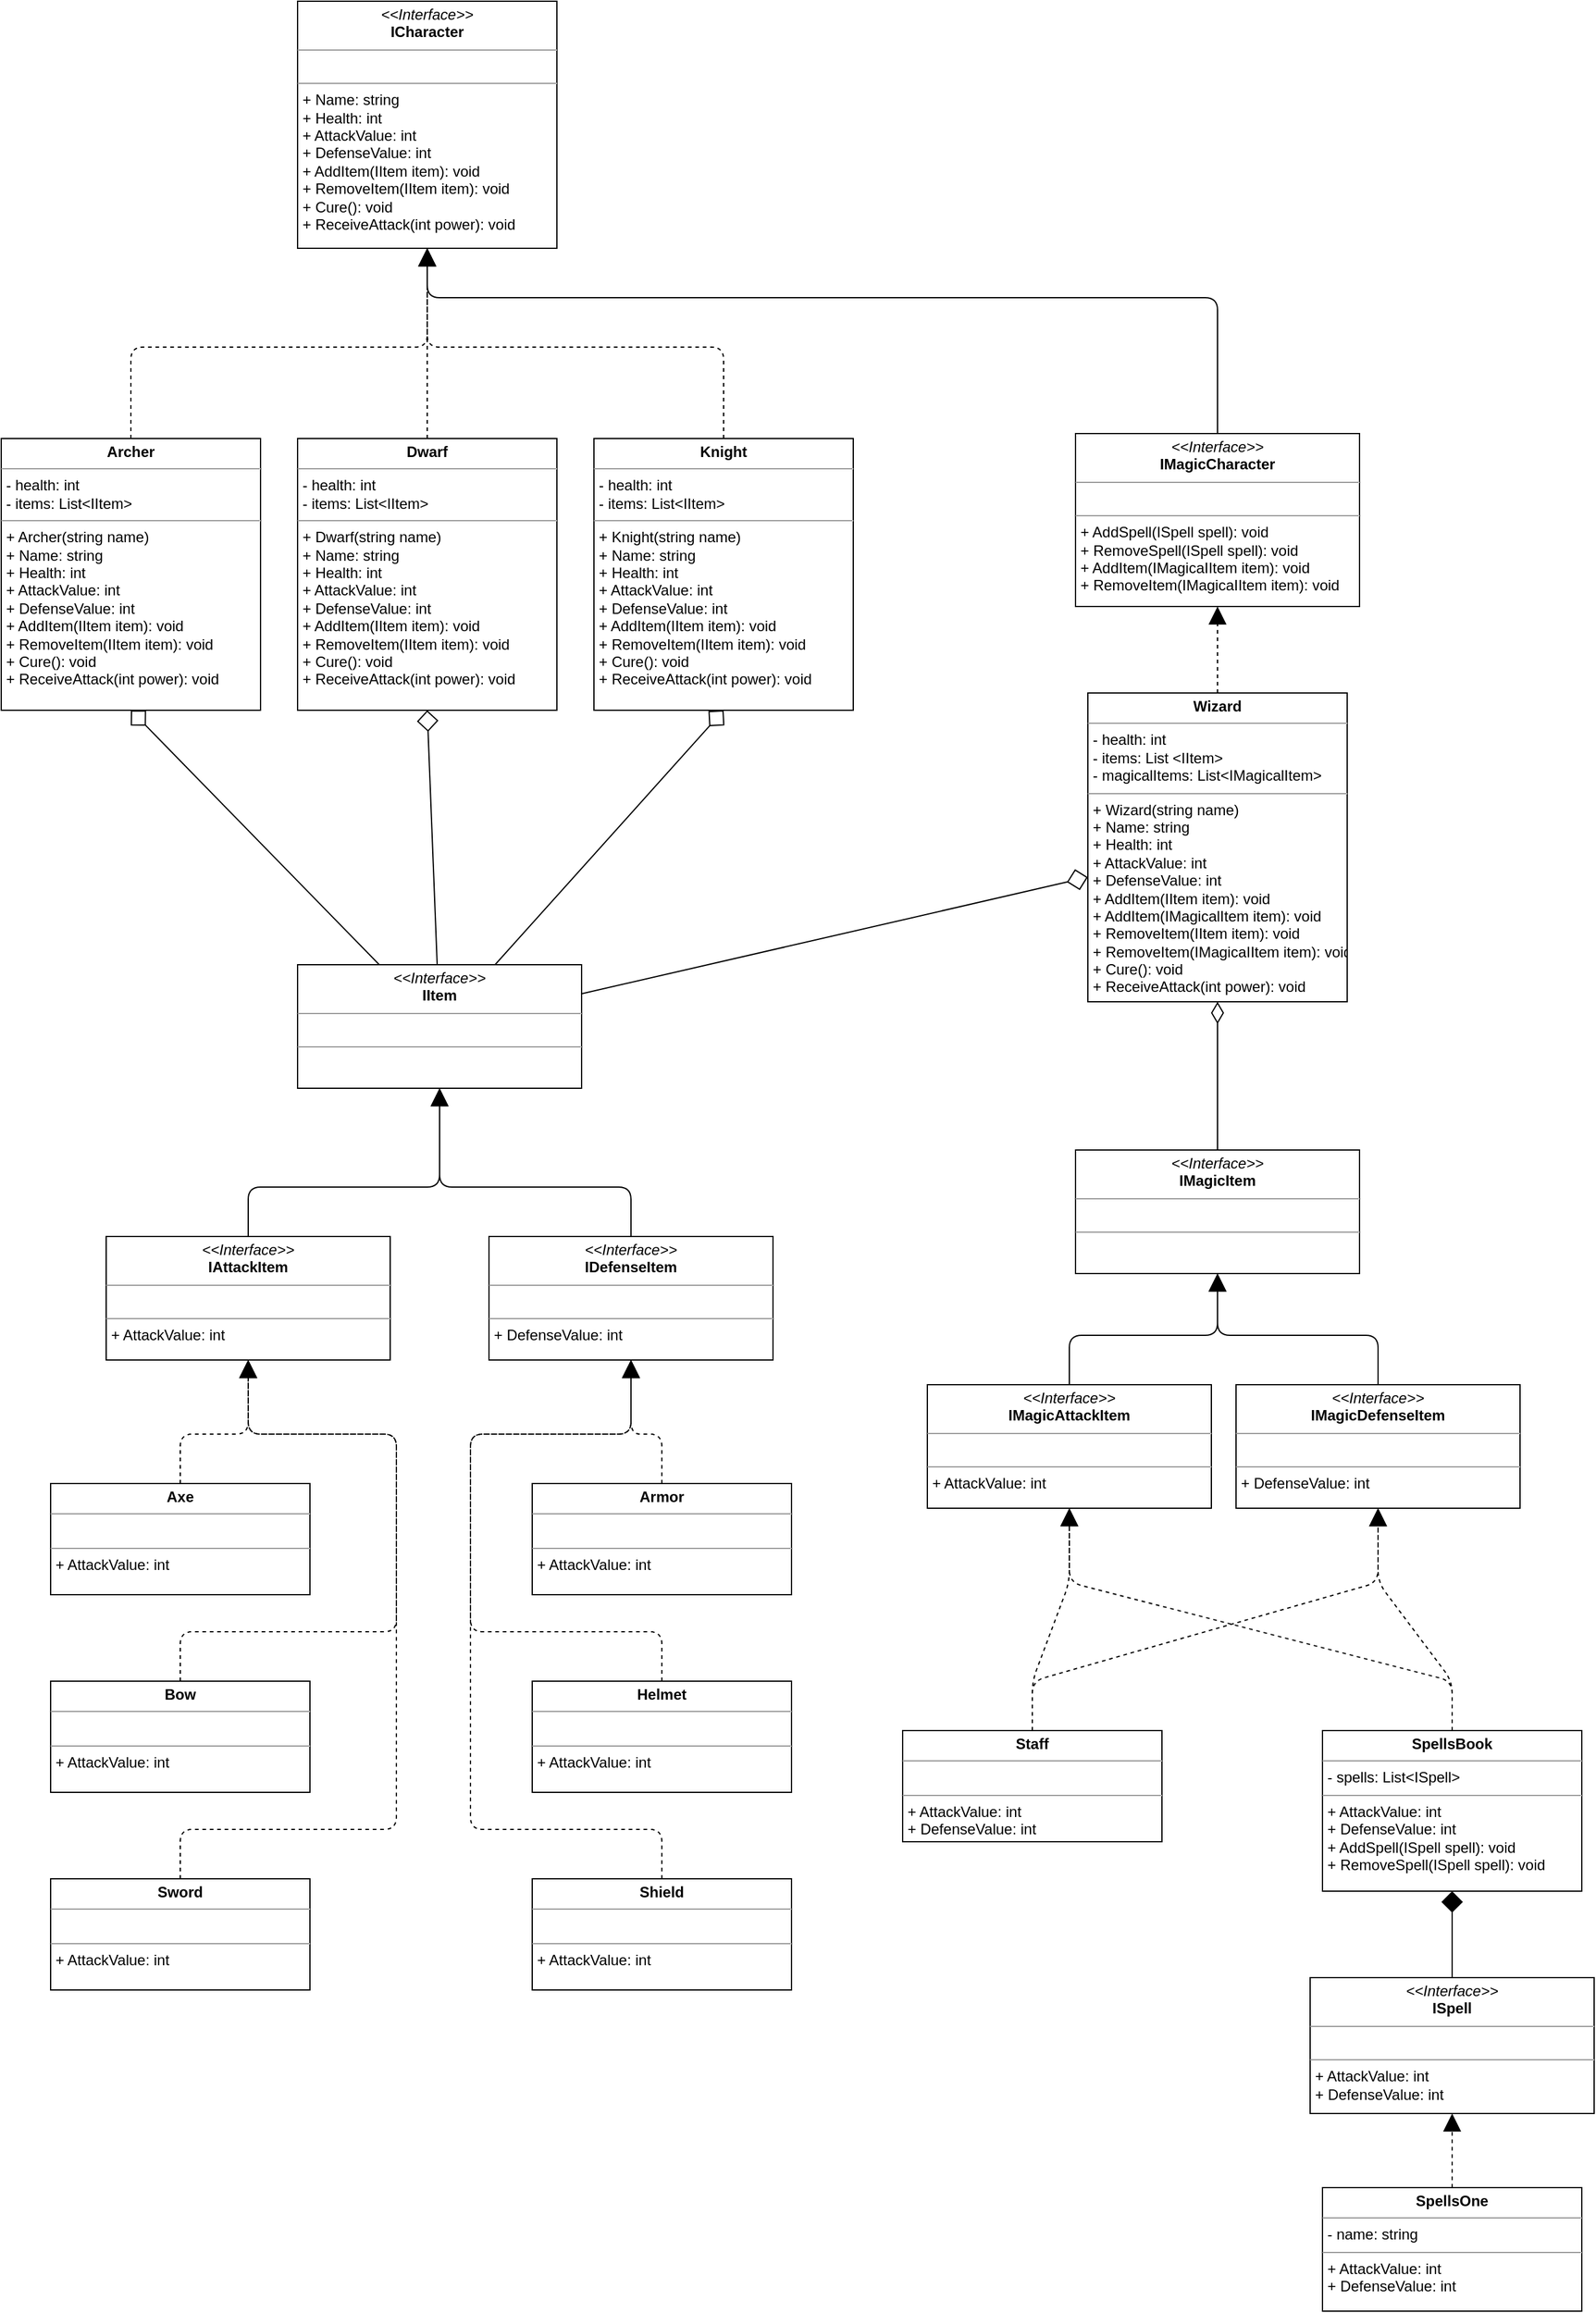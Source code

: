 <mxfile>
    <diagram id="2_VqGy_-CaPQc58na4sm" name="Page-1">
        <mxGraphModel dx="232" dy="1122" grid="1" gridSize="10" guides="1" tooltips="1" connect="1" arrows="1" fold="1" page="0" pageScale="1" pageWidth="827" pageHeight="1169" background="none" math="0" shadow="0">
            <root>
                <mxCell id="0"/>
                <mxCell id="1" parent="0"/>
                <mxCell id="26" value="&lt;p style=&quot;margin: 0px ; margin-top: 4px ; text-align: center&quot;&gt;&lt;i&gt;&amp;lt;&amp;lt;Interface&amp;gt;&amp;gt;&lt;/i&gt;&lt;br&gt;&lt;b&gt;ICharacter&lt;/b&gt;&lt;/p&gt;&lt;hr size=&quot;1&quot;&gt;&lt;p style=&quot;margin: 0px ; margin-left: 4px&quot;&gt;&lt;br&gt;&lt;/p&gt;&lt;hr size=&quot;1&quot;&gt;&lt;p style=&quot;margin: 0px 0px 0px 4px&quot;&gt;+ Name: string&lt;br&gt;+ Health: int&lt;/p&gt;&lt;p style=&quot;margin: 0px 0px 0px 4px&quot;&gt;+ AttackValue: int&lt;/p&gt;&lt;p style=&quot;margin: 0px 0px 0px 4px&quot;&gt;+ DefenseValue: int&lt;/p&gt;&lt;p style=&quot;margin: 0px 0px 0px 4px&quot;&gt;+ AddItem(IItem item): void&lt;/p&gt;&lt;p style=&quot;margin: 0px 0px 0px 4px&quot;&gt;+ RemoveItem(IItem item): void&lt;/p&gt;&lt;p style=&quot;margin: 0px 0px 0px 4px&quot;&gt;+ Cure(): void&lt;/p&gt;&lt;p style=&quot;margin: 0px 0px 0px 4px&quot;&gt;+ ReceiveAttack(int power): void&lt;/p&gt;&lt;div&gt;&lt;br&gt;&lt;/div&gt;" style="verticalAlign=top;align=left;overflow=fill;fontSize=12;fontFamily=Helvetica;html=1;" parent="1" vertex="1">
                    <mxGeometry x="880" y="-40" width="210" height="200" as="geometry"/>
                </mxCell>
                <mxCell id="50" style="edgeStyle=none;html=1;exitX=0.5;exitY=0;exitDx=0;exitDy=0;entryX=0.5;entryY=1;entryDx=0;entryDy=0;endArrow=block;endFill=1;endSize=12;dashed=1;" parent="1" source="28" target="26" edge="1">
                    <mxGeometry relative="1" as="geometry">
                        <Array as="points">
                            <mxPoint x="745" y="240"/>
                            <mxPoint x="985" y="240"/>
                        </Array>
                    </mxGeometry>
                </mxCell>
                <mxCell id="28" value="&lt;p style=&quot;margin: 0px ; margin-top: 4px ; text-align: center&quot;&gt;&lt;b&gt;Archer&lt;/b&gt;&lt;/p&gt;&lt;hr size=&quot;1&quot;&gt;&lt;p style=&quot;margin: 0px ; margin-left: 4px&quot;&gt;- health: int&lt;/p&gt;&lt;p style=&quot;margin: 0px ; margin-left: 4px&quot;&gt;- items: List&amp;lt;IItem&amp;gt;&lt;/p&gt;&lt;hr size=&quot;1&quot;&gt;&lt;p style=&quot;margin: 0px 0px 0px 4px&quot;&gt;+ Archer(string name)&lt;/p&gt;&lt;p style=&quot;margin: 0px 0px 0px 4px&quot;&gt;+ Name: string&lt;br&gt;+ Health: int&lt;/p&gt;&lt;p style=&quot;margin: 0px 0px 0px 4px&quot;&gt;+ AttackValue: int&lt;/p&gt;&lt;p style=&quot;margin: 0px 0px 0px 4px&quot;&gt;+ DefenseValue: int&lt;/p&gt;&lt;p style=&quot;margin: 0px 0px 0px 4px&quot;&gt;+ AddItem(IItem item): void&lt;/p&gt;&lt;p style=&quot;margin: 0px 0px 0px 4px&quot;&gt;+ RemoveItem(IItem item): void&lt;/p&gt;&lt;p style=&quot;margin: 0px 0px 0px 4px&quot;&gt;+ Cure(): void&lt;/p&gt;&lt;p style=&quot;margin: 0px 0px 0px 4px&quot;&gt;+ ReceiveAttack(int power): void&lt;/p&gt;&lt;div&gt;&lt;br&gt;&lt;/div&gt;" style="verticalAlign=top;align=left;overflow=fill;fontSize=12;fontFamily=Helvetica;html=1;" parent="1" vertex="1">
                    <mxGeometry x="640" y="314" width="210" height="220" as="geometry"/>
                </mxCell>
                <mxCell id="49" style="edgeStyle=none;html=1;exitX=0.5;exitY=0;exitDx=0;exitDy=0;entryX=0.5;entryY=1;entryDx=0;entryDy=0;endArrow=block;endFill=1;endSize=12;dashed=1;" parent="1" source="29" target="26" edge="1">
                    <mxGeometry relative="1" as="geometry"/>
                </mxCell>
                <mxCell id="29" value="&lt;p style=&quot;margin: 0px ; margin-top: 4px ; text-align: center&quot;&gt;&lt;b&gt;Dwarf&lt;/b&gt;&lt;/p&gt;&lt;hr size=&quot;1&quot;&gt;&lt;p style=&quot;margin: 0px ; margin-left: 4px&quot;&gt;- health: int&lt;/p&gt;&lt;p style=&quot;margin: 0px ; margin-left: 4px&quot;&gt;- items: List&amp;lt;IItem&amp;gt;&lt;br&gt;&lt;/p&gt;&lt;hr size=&quot;1&quot;&gt;&lt;p style=&quot;margin: 0px 0px 0px 4px&quot;&gt;+ Dwarf(string name)&lt;/p&gt;&lt;p style=&quot;margin: 0px 0px 0px 4px&quot;&gt;+ Name: string&lt;br&gt;+ Health: int&lt;/p&gt;&lt;p style=&quot;margin: 0px 0px 0px 4px&quot;&gt;+ AttackValue: int&lt;/p&gt;&lt;p style=&quot;margin: 0px 0px 0px 4px&quot;&gt;+ DefenseValue: int&lt;/p&gt;&lt;p style=&quot;margin: 0px 0px 0px 4px&quot;&gt;+ AddItem(IItem item): void&lt;/p&gt;&lt;p style=&quot;margin: 0px 0px 0px 4px&quot;&gt;+ RemoveItem(IItem item): void&lt;/p&gt;&lt;p style=&quot;margin: 0px 0px 0px 4px&quot;&gt;+ Cure(): void&lt;/p&gt;&lt;p style=&quot;margin: 0px 0px 0px 4px&quot;&gt;+ ReceiveAttack(int power): void&lt;/p&gt;&lt;div&gt;&lt;br&gt;&lt;/div&gt;" style="verticalAlign=top;align=left;overflow=fill;fontSize=12;fontFamily=Helvetica;html=1;" parent="1" vertex="1">
                    <mxGeometry x="880" y="314" width="210" height="220" as="geometry"/>
                </mxCell>
                <mxCell id="48" style="edgeStyle=none;html=1;exitX=0.5;exitY=0;exitDx=0;exitDy=0;entryX=0.5;entryY=1;entryDx=0;entryDy=0;endArrow=block;endFill=1;endSize=12;dashed=1;" parent="1" source="30" target="26" edge="1">
                    <mxGeometry relative="1" as="geometry">
                        <Array as="points">
                            <mxPoint x="1225" y="240"/>
                            <mxPoint x="985" y="240"/>
                        </Array>
                    </mxGeometry>
                </mxCell>
                <mxCell id="30" value="&lt;p style=&quot;margin: 0px ; margin-top: 4px ; text-align: center&quot;&gt;&lt;b&gt;Knight&lt;/b&gt;&lt;/p&gt;&lt;hr size=&quot;1&quot;&gt;&lt;p style=&quot;margin: 0px ; margin-left: 4px&quot;&gt;- health: int&lt;/p&gt;&lt;p style=&quot;margin: 0px ; margin-left: 4px&quot;&gt;- items: List&amp;lt;IItem&amp;gt;&lt;br&gt;&lt;/p&gt;&lt;hr size=&quot;1&quot;&gt;&lt;p style=&quot;margin: 0px 0px 0px 4px&quot;&gt;+ Knight(string name)&lt;/p&gt;&lt;p style=&quot;margin: 0px 0px 0px 4px&quot;&gt;+ Name: string&lt;br&gt;+ Health: int&lt;/p&gt;&lt;p style=&quot;margin: 0px 0px 0px 4px&quot;&gt;+ AttackValue: int&lt;/p&gt;&lt;p style=&quot;margin: 0px 0px 0px 4px&quot;&gt;+ DefenseValue: int&lt;/p&gt;&lt;p style=&quot;margin: 0px 0px 0px 4px&quot;&gt;+ AddItem(IItem item): void&lt;/p&gt;&lt;p style=&quot;margin: 0px 0px 0px 4px&quot;&gt;+ RemoveItem(IItem item): void&lt;/p&gt;&lt;p style=&quot;margin: 0px 0px 0px 4px&quot;&gt;+ Cure(): void&lt;/p&gt;&lt;p style=&quot;margin: 0px 0px 0px 4px&quot;&gt;+ ReceiveAttack(int power): void&lt;/p&gt;&lt;div&gt;&lt;br&gt;&lt;/div&gt;" style="verticalAlign=top;align=left;overflow=fill;fontSize=12;fontFamily=Helvetica;html=1;" parent="1" vertex="1">
                    <mxGeometry x="1120" y="314" width="210" height="220" as="geometry"/>
                </mxCell>
                <mxCell id="34" value="&lt;p style=&quot;margin: 0px ; margin-top: 4px ; text-align: center&quot;&gt;&lt;i&gt;&amp;lt;&amp;lt;Interface&amp;gt;&amp;gt;&lt;/i&gt;&lt;br&gt;&lt;b&gt;IMagicCharacter&lt;/b&gt;&lt;/p&gt;&lt;hr size=&quot;1&quot;&gt;&lt;p style=&quot;margin: 0px ; margin-left: 4px&quot;&gt;&lt;br&gt;&lt;/p&gt;&lt;hr size=&quot;1&quot;&gt;&lt;p style=&quot;margin: 0px 0px 0px 4px&quot;&gt;+ AddSpell(ISpell spell): void&lt;/p&gt;&lt;p style=&quot;margin: 0px 0px 0px 4px&quot;&gt;+ RemoveSpell(ISpell spell): void&lt;/p&gt;&lt;p style=&quot;margin: 0px 0px 0px 4px&quot;&gt;+ AddItem(IMagicaIItem item): void&lt;/p&gt;&lt;p style=&quot;margin: 0px 0px 0px 4px&quot;&gt;+ RemoveItem(IMagicaIItem item): void&lt;/p&gt;&lt;div&gt;&lt;br&gt;&lt;/div&gt;" style="verticalAlign=top;align=left;overflow=fill;fontSize=12;fontFamily=Helvetica;html=1;" parent="1" vertex="1">
                    <mxGeometry x="1510" y="310" width="230" height="140" as="geometry"/>
                </mxCell>
                <mxCell id="51" style="edgeStyle=none;html=1;exitX=0.5;exitY=0;exitDx=0;exitDy=0;entryX=0.5;entryY=1;entryDx=0;entryDy=0;dashed=1;endArrow=block;endFill=1;endSize=12;" parent="1" source="35" target="34" edge="1">
                    <mxGeometry relative="1" as="geometry"/>
                </mxCell>
                <mxCell id="35" value="&lt;p style=&quot;margin: 0px ; margin-top: 4px ; text-align: center&quot;&gt;&lt;b&gt;Wizard&lt;/b&gt;&lt;/p&gt;&lt;hr size=&quot;1&quot;&gt;&lt;p style=&quot;margin: 0px ; margin-left: 4px&quot;&gt;- health: int&lt;/p&gt;&lt;p style=&quot;margin: 0px ; margin-left: 4px&quot;&gt;- items: List &amp;lt;IItem&amp;gt;&lt;/p&gt;&lt;p style=&quot;margin: 0px ; margin-left: 4px&quot;&gt;- magicalItems: List&amp;lt;IMagicalItem&amp;gt;&lt;/p&gt;&lt;hr size=&quot;1&quot;&gt;&lt;p style=&quot;margin: 0px 0px 0px 4px&quot;&gt;+ Wizard(string name)&lt;/p&gt;&lt;p style=&quot;margin: 0px 0px 0px 4px&quot;&gt;+ Name: string&lt;br&gt;+ Health: int&lt;/p&gt;&lt;p style=&quot;margin: 0px 0px 0px 4px&quot;&gt;+ AttackValue: int&lt;/p&gt;&lt;p style=&quot;margin: 0px 0px 0px 4px&quot;&gt;+ DefenseValue: int&lt;/p&gt;&lt;p style=&quot;margin: 0px 0px 0px 4px&quot;&gt;+ AddItem(IItem item): void&lt;/p&gt;&lt;p style=&quot;margin: 0px 0px 0px 4px&quot;&gt;+ AddItem(IMagicalItem item): void&lt;/p&gt;&lt;p style=&quot;margin: 0px 0px 0px 4px&quot;&gt;+ RemoveItem(IItem item): void&lt;/p&gt;&lt;p style=&quot;margin: 0px 0px 0px 4px&quot;&gt;+ RemoveItem(IMagicaIItem item): void&lt;/p&gt;&lt;p style=&quot;margin: 0px 0px 0px 4px&quot;&gt;+ Cure(): void&lt;/p&gt;&lt;p style=&quot;margin: 0px 0px 0px 4px&quot;&gt;+ ReceiveAttack(int power): void&lt;/p&gt;&lt;div&gt;&lt;br&gt;&lt;/div&gt;" style="verticalAlign=top;align=left;overflow=fill;fontSize=12;fontFamily=Helvetica;html=1;" parent="1" vertex="1">
                    <mxGeometry x="1520" y="520" width="210" height="250" as="geometry"/>
                </mxCell>
                <mxCell id="53" style="edgeStyle=none;html=1;exitX=0.5;exitY=0;exitDx=0;exitDy=0;entryX=0.5;entryY=1;entryDx=0;entryDy=0;endArrow=diamondThin;endFill=0;endSize=15;" parent="1" source="36" target="35" edge="1">
                    <mxGeometry relative="1" as="geometry"/>
                </mxCell>
                <mxCell id="36" value="&lt;p style=&quot;margin: 0px ; margin-top: 4px ; text-align: center&quot;&gt;&lt;i&gt;&amp;lt;&amp;lt;Interface&amp;gt;&amp;gt;&lt;/i&gt;&lt;br&gt;&lt;b&gt;IMagicItem&lt;/b&gt;&lt;/p&gt;&lt;hr size=&quot;1&quot;&gt;&lt;p style=&quot;margin: 0px ; margin-left: 4px&quot;&gt;&lt;br&gt;&lt;/p&gt;&lt;hr size=&quot;1&quot;&gt;&lt;p style=&quot;margin: 0px 0px 0px 4px&quot;&gt;&lt;br&gt;&lt;/p&gt;&lt;div&gt;&lt;br&gt;&lt;/div&gt;" style="verticalAlign=top;align=left;overflow=fill;fontSize=12;fontFamily=Helvetica;html=1;" parent="1" vertex="1">
                    <mxGeometry x="1510" y="890" width="230" height="100" as="geometry"/>
                </mxCell>
                <mxCell id="44" style="edgeStyle=none;html=1;exitX=0.5;exitY=0;exitDx=0;exitDy=0;entryX=0.5;entryY=1;entryDx=0;entryDy=0;endArrow=block;endFill=1;endSize=12;" parent="1" source="37" target="36" edge="1">
                    <mxGeometry relative="1" as="geometry">
                        <Array as="points">
                            <mxPoint x="1505" y="1040"/>
                            <mxPoint x="1625" y="1040"/>
                        </Array>
                    </mxGeometry>
                </mxCell>
                <mxCell id="37" value="&lt;p style=&quot;margin: 0px ; margin-top: 4px ; text-align: center&quot;&gt;&lt;i&gt;&amp;lt;&amp;lt;Interface&amp;gt;&amp;gt;&lt;/i&gt;&lt;br&gt;&lt;b&gt;IMagicAttackItem&lt;/b&gt;&lt;/p&gt;&lt;hr size=&quot;1&quot;&gt;&lt;p style=&quot;margin: 0px ; margin-left: 4px&quot;&gt;&lt;br&gt;&lt;/p&gt;&lt;hr size=&quot;1&quot;&gt;&lt;p style=&quot;margin: 0px 0px 0px 4px&quot;&gt;+ AttackValue: int&lt;/p&gt;&lt;div&gt;&lt;br&gt;&lt;/div&gt;" style="verticalAlign=top;align=left;overflow=fill;fontSize=12;fontFamily=Helvetica;html=1;" parent="1" vertex="1">
                    <mxGeometry x="1390" y="1080" width="230" height="100" as="geometry"/>
                </mxCell>
                <mxCell id="45" style="edgeStyle=none;html=1;exitX=0.5;exitY=0;exitDx=0;exitDy=0;entryX=0.5;entryY=1;entryDx=0;entryDy=0;endArrow=block;endFill=1;endSize=12;" parent="1" source="38" target="36" edge="1">
                    <mxGeometry relative="1" as="geometry">
                        <mxPoint x="1620" y="990" as="targetPoint"/>
                        <Array as="points">
                            <mxPoint x="1755" y="1040"/>
                            <mxPoint x="1625" y="1040"/>
                        </Array>
                    </mxGeometry>
                </mxCell>
                <mxCell id="38" value="&lt;p style=&quot;margin: 0px ; margin-top: 4px ; text-align: center&quot;&gt;&lt;i&gt;&amp;lt;&amp;lt;Interface&amp;gt;&amp;gt;&lt;/i&gt;&lt;br&gt;&lt;b&gt;IMagicDefenseItem&lt;/b&gt;&lt;/p&gt;&lt;hr size=&quot;1&quot;&gt;&lt;p style=&quot;margin: 0px ; margin-left: 4px&quot;&gt;&lt;br&gt;&lt;/p&gt;&lt;hr size=&quot;1&quot;&gt;&lt;p style=&quot;margin: 0px 0px 0px 4px&quot;&gt;+ DefenseValue: int&lt;/p&gt;" style="verticalAlign=top;align=left;overflow=fill;fontSize=12;fontFamily=Helvetica;html=1;" parent="1" vertex="1">
                    <mxGeometry x="1640" y="1080" width="230" height="100" as="geometry"/>
                </mxCell>
                <mxCell id="73" style="edgeStyle=none;html=1;entryX=0.5;entryY=1;entryDx=0;entryDy=0;endArrow=diamond;endFill=0;endSize=15;strokeWidth=1;" parent="1" source="39" target="28" edge="1">
                    <mxGeometry relative="1" as="geometry"/>
                </mxCell>
                <mxCell id="74" style="html=1;entryX=0.5;entryY=1;entryDx=0;entryDy=0;endArrow=diamond;endFill=0;endSize=15;strokeWidth=1;" parent="1" source="39" target="29" edge="1">
                    <mxGeometry relative="1" as="geometry"/>
                </mxCell>
                <mxCell id="75" style="html=1;entryX=0.5;entryY=1;entryDx=0;entryDy=0;endArrow=diamond;endFill=0;endSize=15;strokeWidth=1;" parent="1" source="39" target="30" edge="1">
                    <mxGeometry relative="1" as="geometry"/>
                </mxCell>
                <mxCell id="39" value="&lt;p style=&quot;margin: 0px ; margin-top: 4px ; text-align: center&quot;&gt;&lt;i&gt;&amp;lt;&amp;lt;Interface&amp;gt;&amp;gt;&lt;/i&gt;&lt;br&gt;&lt;b&gt;IItem&lt;/b&gt;&lt;/p&gt;&lt;hr size=&quot;1&quot;&gt;&lt;p style=&quot;margin: 0px ; margin-left: 4px&quot;&gt;&lt;br&gt;&lt;/p&gt;&lt;hr size=&quot;1&quot;&gt;&lt;p style=&quot;margin: 0px 0px 0px 4px&quot;&gt;&lt;br&gt;&lt;/p&gt;&lt;div&gt;&lt;br&gt;&lt;/div&gt;" style="verticalAlign=top;align=left;overflow=fill;fontSize=12;fontFamily=Helvetica;html=1;" parent="1" vertex="1">
                    <mxGeometry x="880" y="740" width="230" height="100" as="geometry"/>
                </mxCell>
                <mxCell id="47" style="edgeStyle=none;html=1;exitX=0.5;exitY=0;exitDx=0;exitDy=0;entryX=0.5;entryY=1;entryDx=0;entryDy=0;endArrow=block;endFill=1;endSize=12;" parent="1" source="40" target="39" edge="1">
                    <mxGeometry relative="1" as="geometry">
                        <mxPoint x="995" y="840" as="targetPoint"/>
                        <Array as="points">
                            <mxPoint x="840" y="920"/>
                            <mxPoint x="995" y="920"/>
                        </Array>
                    </mxGeometry>
                </mxCell>
                <mxCell id="40" value="&lt;p style=&quot;margin: 0px ; margin-top: 4px ; text-align: center&quot;&gt;&lt;i&gt;&amp;lt;&amp;lt;Interface&amp;gt;&amp;gt;&lt;/i&gt;&lt;br&gt;&lt;b&gt;IAttackItem&lt;/b&gt;&lt;/p&gt;&lt;hr size=&quot;1&quot;&gt;&lt;p style=&quot;margin: 0px ; margin-left: 4px&quot;&gt;&lt;br&gt;&lt;/p&gt;&lt;hr size=&quot;1&quot;&gt;&lt;p style=&quot;margin: 0px 0px 0px 4px&quot;&gt;+ AttackValue: int&lt;/p&gt;" style="verticalAlign=top;align=left;overflow=fill;fontSize=12;fontFamily=Helvetica;html=1;" parent="1" vertex="1">
                    <mxGeometry x="725" y="960" width="230" height="100" as="geometry"/>
                </mxCell>
                <mxCell id="46" style="edgeStyle=none;html=1;exitX=0.5;exitY=0;exitDx=0;exitDy=0;entryX=0.5;entryY=1;entryDx=0;entryDy=0;endArrow=block;endFill=1;endSize=12;" parent="1" source="41" target="39" edge="1">
                    <mxGeometry relative="1" as="geometry">
                        <Array as="points">
                            <mxPoint x="1150" y="920"/>
                            <mxPoint x="995" y="920"/>
                        </Array>
                    </mxGeometry>
                </mxCell>
                <mxCell id="41" value="&lt;p style=&quot;margin: 0px ; margin-top: 4px ; text-align: center&quot;&gt;&lt;i&gt;&amp;lt;&amp;lt;Interface&amp;gt;&amp;gt;&lt;/i&gt;&lt;br&gt;&lt;b&gt;IDefenseItem&lt;/b&gt;&lt;/p&gt;&lt;hr size=&quot;1&quot;&gt;&lt;p style=&quot;margin: 0px ; margin-left: 4px&quot;&gt;&lt;br&gt;&lt;/p&gt;&lt;hr size=&quot;1&quot;&gt;&lt;p style=&quot;margin: 0px 0px 0px 4px&quot;&gt;+ DefenseValue: int&lt;/p&gt;&lt;div&gt;&lt;br&gt;&lt;/div&gt;" style="verticalAlign=top;align=left;overflow=fill;fontSize=12;fontFamily=Helvetica;html=1;" parent="1" vertex="1">
                    <mxGeometry x="1035" y="960" width="230" height="100" as="geometry"/>
                </mxCell>
                <mxCell id="82" style="edgeStyle=none;html=1;exitX=0.5;exitY=0;exitDx=0;exitDy=0;entryX=0.5;entryY=1;entryDx=0;entryDy=0;dashed=1;endArrow=block;endFill=1;endSize=12;strokeWidth=1;" parent="1" source="54" target="40" edge="1">
                    <mxGeometry relative="1" as="geometry">
                        <Array as="points">
                            <mxPoint x="785" y="1280"/>
                            <mxPoint x="960" y="1280"/>
                            <mxPoint x="960" y="1120"/>
                            <mxPoint x="840" y="1120"/>
                        </Array>
                    </mxGeometry>
                </mxCell>
                <mxCell id="54" value="&lt;p style=&quot;margin: 0px ; margin-top: 4px ; text-align: center&quot;&gt;&lt;b&gt;Bow&lt;/b&gt;&lt;/p&gt;&lt;hr size=&quot;1&quot;&gt;&lt;p style=&quot;margin: 0px ; margin-left: 4px&quot;&gt;&lt;br&gt;&lt;/p&gt;&lt;hr size=&quot;1&quot;&gt;&lt;p style=&quot;margin: 0px 0px 0px 4px&quot;&gt;+ AttackValue: int&lt;/p&gt;&lt;div&gt;&lt;br&gt;&lt;/div&gt;" style="verticalAlign=top;align=left;overflow=fill;fontSize=12;fontFamily=Helvetica;html=1;" parent="1" vertex="1">
                    <mxGeometry x="680" y="1320" width="210" height="90" as="geometry"/>
                </mxCell>
                <mxCell id="85" style="edgeStyle=none;html=1;exitX=0.5;exitY=0;exitDx=0;exitDy=0;entryX=0.5;entryY=1;entryDx=0;entryDy=0;dashed=1;endArrow=block;endFill=1;endSize=12;strokeWidth=1;" parent="1" source="55" target="40" edge="1">
                    <mxGeometry relative="1" as="geometry">
                        <Array as="points">
                            <mxPoint x="785" y="1440"/>
                            <mxPoint x="960" y="1440"/>
                            <mxPoint x="960" y="1120"/>
                            <mxPoint x="840" y="1120"/>
                        </Array>
                    </mxGeometry>
                </mxCell>
                <mxCell id="55" value="&lt;p style=&quot;margin: 0px ; margin-top: 4px ; text-align: center&quot;&gt;&lt;b&gt;Sword&lt;/b&gt;&lt;/p&gt;&lt;hr size=&quot;1&quot;&gt;&lt;p style=&quot;margin: 0px ; margin-left: 4px&quot;&gt;&lt;br&gt;&lt;/p&gt;&lt;hr size=&quot;1&quot;&gt;&lt;p style=&quot;margin: 0px 0px 0px 4px&quot;&gt;+ AttackValue: int&lt;/p&gt;&lt;div&gt;&lt;br&gt;&lt;/div&gt;" style="verticalAlign=top;align=left;overflow=fill;fontSize=12;fontFamily=Helvetica;html=1;" parent="1" vertex="1">
                    <mxGeometry x="680" y="1480" width="210" height="90" as="geometry"/>
                </mxCell>
                <mxCell id="81" style="edgeStyle=none;html=1;exitX=0.5;exitY=0;exitDx=0;exitDy=0;entryX=0.5;entryY=1;entryDx=0;entryDy=0;dashed=1;endArrow=block;endFill=1;endSize=12;strokeWidth=1;" parent="1" source="56" target="40" edge="1">
                    <mxGeometry relative="1" as="geometry">
                        <Array as="points">
                            <mxPoint x="785" y="1120"/>
                            <mxPoint x="840" y="1120"/>
                        </Array>
                    </mxGeometry>
                </mxCell>
                <mxCell id="56" value="&lt;p style=&quot;margin: 0px ; margin-top: 4px ; text-align: center&quot;&gt;&lt;b&gt;Axe&lt;/b&gt;&lt;/p&gt;&lt;hr size=&quot;1&quot;&gt;&lt;p style=&quot;margin: 0px ; margin-left: 4px&quot;&gt;&lt;br&gt;&lt;/p&gt;&lt;hr size=&quot;1&quot;&gt;&lt;p style=&quot;margin: 0px 0px 0px 4px&quot;&gt;+ AttackValue: int&lt;/p&gt;&lt;div&gt;&lt;br&gt;&lt;/div&gt;" style="verticalAlign=top;align=left;overflow=fill;fontSize=12;fontFamily=Helvetica;html=1;" parent="1" vertex="1">
                    <mxGeometry x="680" y="1160" width="210" height="90" as="geometry"/>
                </mxCell>
                <mxCell id="86" style="edgeStyle=none;html=1;exitX=0.5;exitY=0;exitDx=0;exitDy=0;dashed=1;endArrow=block;endFill=1;endSize=12;strokeWidth=1;entryX=0.5;entryY=1;entryDx=0;entryDy=0;" parent="1" source="57" target="37" edge="1">
                    <mxGeometry relative="1" as="geometry">
                        <mxPoint x="986" y="1270" as="targetPoint"/>
                        <Array as="points">
                            <mxPoint x="1475" y="1320"/>
                            <mxPoint x="1505" y="1240"/>
                        </Array>
                    </mxGeometry>
                </mxCell>
                <mxCell id="87" style="edgeStyle=none;html=1;exitX=0.5;exitY=0;exitDx=0;exitDy=0;entryX=0.5;entryY=1;entryDx=0;entryDy=0;dashed=1;endArrow=block;endFill=1;endSize=12;strokeWidth=1;" parent="1" source="57" target="38" edge="1">
                    <mxGeometry relative="1" as="geometry">
                        <Array as="points">
                            <mxPoint x="1475" y="1320"/>
                            <mxPoint x="1755" y="1240"/>
                        </Array>
                    </mxGeometry>
                </mxCell>
                <mxCell id="57" value="&lt;p style=&quot;margin: 0px ; margin-top: 4px ; text-align: center&quot;&gt;&lt;b&gt;Staff&lt;/b&gt;&lt;/p&gt;&lt;hr size=&quot;1&quot;&gt;&lt;p style=&quot;margin: 0px ; margin-left: 4px&quot;&gt;&lt;br&gt;&lt;/p&gt;&lt;hr size=&quot;1&quot;&gt;&lt;p style=&quot;margin: 0px 0px 0px 4px&quot;&gt;+ AttackValue: int&lt;/p&gt;&lt;p style=&quot;margin: 0px 0px 0px 4px&quot;&gt;+ DefenseValue: int&lt;/p&gt;&lt;div&gt;&lt;br&gt;&lt;/div&gt;" style="verticalAlign=top;align=left;overflow=fill;fontSize=12;fontFamily=Helvetica;html=1;" parent="1" vertex="1">
                    <mxGeometry x="1370" y="1360" width="210" height="90" as="geometry"/>
                </mxCell>
                <mxCell id="83" style="edgeStyle=none;html=1;exitX=0.5;exitY=0;exitDx=0;exitDy=0;entryX=0.5;entryY=1;entryDx=0;entryDy=0;dashed=1;endArrow=block;endFill=1;endSize=12;strokeWidth=1;" parent="1" source="58" target="41" edge="1">
                    <mxGeometry relative="1" as="geometry">
                        <Array as="points">
                            <mxPoint x="1175" y="1280"/>
                            <mxPoint x="1020" y="1280"/>
                            <mxPoint x="1020" y="1120"/>
                            <mxPoint x="1150" y="1120"/>
                        </Array>
                    </mxGeometry>
                </mxCell>
                <mxCell id="58" value="&lt;p style=&quot;margin: 0px ; margin-top: 4px ; text-align: center&quot;&gt;&lt;b&gt;Helmet&lt;/b&gt;&lt;/p&gt;&lt;hr size=&quot;1&quot;&gt;&lt;p style=&quot;margin: 0px ; margin-left: 4px&quot;&gt;&lt;br&gt;&lt;/p&gt;&lt;hr size=&quot;1&quot;&gt;&lt;p style=&quot;margin: 0px 0px 0px 4px&quot;&gt;+ AttackValue: int&lt;/p&gt;&lt;div&gt;&lt;br&gt;&lt;/div&gt;" style="verticalAlign=top;align=left;overflow=fill;fontSize=12;fontFamily=Helvetica;html=1;" parent="1" vertex="1">
                    <mxGeometry x="1070" y="1320" width="210" height="90" as="geometry"/>
                </mxCell>
                <mxCell id="84" style="edgeStyle=none;html=1;exitX=0.5;exitY=0;exitDx=0;exitDy=0;entryX=0.5;entryY=1;entryDx=0;entryDy=0;dashed=1;endArrow=block;endFill=1;endSize=12;strokeWidth=1;" parent="1" source="60" target="41" edge="1">
                    <mxGeometry relative="1" as="geometry">
                        <Array as="points">
                            <mxPoint x="1175" y="1440"/>
                            <mxPoint x="1020" y="1440"/>
                            <mxPoint x="1020" y="1120"/>
                            <mxPoint x="1150" y="1120"/>
                        </Array>
                    </mxGeometry>
                </mxCell>
                <mxCell id="60" value="&lt;p style=&quot;margin: 0px ; margin-top: 4px ; text-align: center&quot;&gt;&lt;b&gt;Shield&lt;/b&gt;&lt;/p&gt;&lt;hr size=&quot;1&quot;&gt;&lt;p style=&quot;margin: 0px ; margin-left: 4px&quot;&gt;&lt;br&gt;&lt;/p&gt;&lt;hr size=&quot;1&quot;&gt;&lt;p style=&quot;margin: 0px 0px 0px 4px&quot;&gt;+ AttackValue: int&lt;/p&gt;&lt;div&gt;&lt;br&gt;&lt;/div&gt;" style="verticalAlign=top;align=left;overflow=fill;fontSize=12;fontFamily=Helvetica;html=1;" parent="1" vertex="1">
                    <mxGeometry x="1070" y="1480" width="210" height="90" as="geometry"/>
                </mxCell>
                <mxCell id="80" style="edgeStyle=none;html=1;exitX=0.5;exitY=0;exitDx=0;exitDy=0;entryX=0.5;entryY=1;entryDx=0;entryDy=0;dashed=1;endArrow=block;endFill=1;endSize=12;strokeWidth=1;" parent="1" source="61" target="41" edge="1">
                    <mxGeometry relative="1" as="geometry">
                        <Array as="points">
                            <mxPoint x="1175" y="1120"/>
                            <mxPoint x="1150" y="1120"/>
                        </Array>
                    </mxGeometry>
                </mxCell>
                <mxCell id="61" value="&lt;p style=&quot;margin: 0px ; margin-top: 4px ; text-align: center&quot;&gt;&lt;b&gt;Armor&lt;/b&gt;&lt;/p&gt;&lt;hr size=&quot;1&quot;&gt;&lt;p style=&quot;margin: 0px ; margin-left: 4px&quot;&gt;&lt;br&gt;&lt;/p&gt;&lt;hr size=&quot;1&quot;&gt;&lt;p style=&quot;margin: 0px 0px 0px 4px&quot;&gt;+ AttackValue: int&lt;/p&gt;&lt;div&gt;&lt;br&gt;&lt;/div&gt;" style="verticalAlign=top;align=left;overflow=fill;fontSize=12;fontFamily=Helvetica;html=1;" parent="1" vertex="1">
                    <mxGeometry x="1070" y="1160" width="210" height="90" as="geometry"/>
                </mxCell>
                <mxCell id="69" style="edgeStyle=none;html=1;exitX=0.5;exitY=0;exitDx=0;exitDy=0;entryX=0.5;entryY=1;entryDx=0;entryDy=0;dashed=1;endArrow=block;endFill=1;endSize=12;strokeWidth=1;" parent="1" source="64" target="38" edge="1">
                    <mxGeometry relative="1" as="geometry">
                        <Array as="points">
                            <mxPoint x="1815" y="1320"/>
                            <mxPoint x="1755" y="1240"/>
                        </Array>
                    </mxGeometry>
                </mxCell>
                <mxCell id="70" style="edgeStyle=none;html=1;exitX=0.5;exitY=0;exitDx=0;exitDy=0;entryX=0.5;entryY=1;entryDx=0;entryDy=0;dashed=1;endArrow=block;endFill=1;endSize=12;strokeWidth=1;" parent="1" source="64" target="37" edge="1">
                    <mxGeometry relative="1" as="geometry">
                        <Array as="points">
                            <mxPoint x="1815" y="1320"/>
                            <mxPoint x="1505" y="1240"/>
                        </Array>
                    </mxGeometry>
                </mxCell>
                <mxCell id="64" value="&lt;p style=&quot;margin: 0px ; margin-top: 4px ; text-align: center&quot;&gt;&lt;b&gt;SpellsBook&lt;/b&gt;&lt;/p&gt;&lt;hr size=&quot;1&quot;&gt;&lt;p style=&quot;margin: 0px ; margin-left: 4px&quot;&gt;- spells: List&amp;lt;ISpell&amp;gt;&lt;/p&gt;&lt;hr size=&quot;1&quot;&gt;&lt;p style=&quot;margin: 0px 0px 0px 4px&quot;&gt;+ AttackValue: int&lt;/p&gt;&lt;p style=&quot;margin: 0px 0px 0px 4px&quot;&gt;+ DefenseValue: int&lt;/p&gt;&lt;p style=&quot;margin: 0px 0px 0px 4px&quot;&gt;+ AddSpell(ISpell spell): void&lt;/p&gt;&lt;p style=&quot;margin: 0px 0px 0px 4px&quot;&gt;+ RemoveSpell(ISpell spell): void&lt;/p&gt;&lt;div&gt;&lt;br&gt;&lt;/div&gt;" style="verticalAlign=top;align=left;overflow=fill;fontSize=12;fontFamily=Helvetica;html=1;" parent="1" vertex="1">
                    <mxGeometry x="1710" y="1360" width="210" height="130" as="geometry"/>
                </mxCell>
                <mxCell id="71" style="edgeStyle=none;html=1;exitX=0.5;exitY=0;exitDx=0;exitDy=0;endArrow=diamond;endFill=1;endSize=15;strokeWidth=1;" parent="1" source="66" target="64" edge="1">
                    <mxGeometry relative="1" as="geometry"/>
                </mxCell>
                <mxCell id="66" value="&lt;p style=&quot;margin: 0px ; margin-top: 4px ; text-align: center&quot;&gt;&lt;i&gt;&amp;lt;&amp;lt;Interface&amp;gt;&amp;gt;&lt;/i&gt;&lt;br&gt;&lt;b&gt;ISpell&lt;/b&gt;&lt;/p&gt;&lt;hr size=&quot;1&quot;&gt;&lt;p style=&quot;margin: 0px ; margin-left: 4px&quot;&gt;&lt;br&gt;&lt;/p&gt;&lt;hr size=&quot;1&quot;&gt;&lt;p style=&quot;margin: 0px 0px 0px 4px&quot;&gt;+ AttackValue: int&lt;/p&gt;&lt;p style=&quot;margin: 0px 0px 0px 4px&quot;&gt;+ DefenseValue: int&lt;/p&gt;" style="verticalAlign=top;align=left;overflow=fill;fontSize=12;fontFamily=Helvetica;html=1;" parent="1" vertex="1">
                    <mxGeometry x="1700" y="1560" width="230" height="110" as="geometry"/>
                </mxCell>
                <mxCell id="72" style="edgeStyle=none;html=1;exitX=0.5;exitY=0;exitDx=0;exitDy=0;endArrow=block;endFill=1;endSize=12;strokeWidth=1;dashed=1;" parent="1" source="67" target="66" edge="1">
                    <mxGeometry relative="1" as="geometry"/>
                </mxCell>
                <mxCell id="67" value="&lt;p style=&quot;margin: 0px ; margin-top: 4px ; text-align: center&quot;&gt;&lt;b&gt;SpellsOne&lt;/b&gt;&lt;/p&gt;&lt;hr size=&quot;1&quot;&gt;&lt;p style=&quot;margin: 0px ; margin-left: 4px&quot;&gt;- name: string&lt;/p&gt;&lt;hr size=&quot;1&quot;&gt;&lt;p style=&quot;margin: 0px 0px 0px 4px&quot;&gt;+ AttackValue: int&lt;/p&gt;&lt;p style=&quot;margin: 0px 0px 0px 4px&quot;&gt;+ DefenseValue: int&lt;/p&gt;&lt;div&gt;&lt;br&gt;&lt;/div&gt;" style="verticalAlign=top;align=left;overflow=fill;fontSize=12;fontFamily=Helvetica;html=1;" parent="1" vertex="1">
                    <mxGeometry x="1710" y="1730" width="210" height="100" as="geometry"/>
                </mxCell>
                <mxCell id="68" style="edgeStyle=none;html=1;exitX=0.5;exitY=0;exitDx=0;exitDy=0;entryX=0.5;entryY=1;entryDx=0;entryDy=0;endArrow=block;endFill=1;endSize=12;" parent="1" source="34" target="26" edge="1">
                    <mxGeometry relative="1" as="geometry">
                        <mxPoint x="1625" y="310" as="sourcePoint"/>
                        <mxPoint x="985" y="10" as="targetPoint"/>
                        <Array as="points">
                            <mxPoint x="1625" y="200"/>
                            <mxPoint x="985" y="200"/>
                        </Array>
                    </mxGeometry>
                </mxCell>
                <mxCell id="88" style="html=1;endArrow=diamond;endFill=0;endSize=15;strokeWidth=1;" edge="1" parent="1" source="39" target="35">
                    <mxGeometry relative="1" as="geometry"/>
                </mxCell>
            </root>
        </mxGraphModel>
    </diagram>
</mxfile>